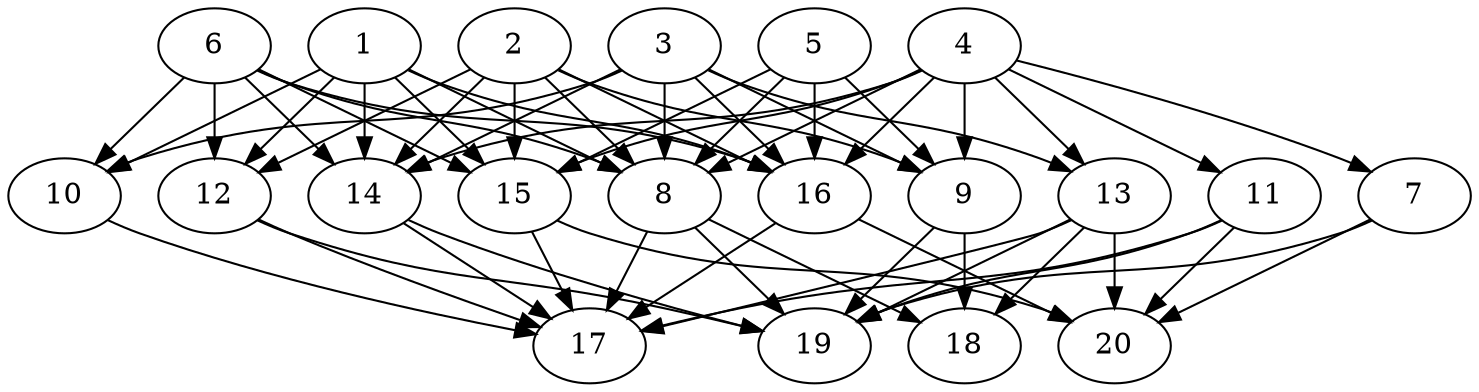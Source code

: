// DAG automatically generated by daggen at Thu Oct  3 13:58:43 2019
// ./daggen --dot -n 20 --ccr 0.5 --fat 0.7 --regular 0.7 --density 0.9 --mindata 5242880 --maxdata 52428800 
digraph G {
  1 [size="47824896", alpha="0.03", expect_size="23912448"] 
  1 -> 8 [size ="23912448"]
  1 -> 10 [size ="23912448"]
  1 -> 12 [size ="23912448"]
  1 -> 14 [size ="23912448"]
  1 -> 15 [size ="23912448"]
  1 -> 16 [size ="23912448"]
  2 [size="95027200", alpha="0.01", expect_size="47513600"] 
  2 -> 8 [size ="47513600"]
  2 -> 9 [size ="47513600"]
  2 -> 12 [size ="47513600"]
  2 -> 14 [size ="47513600"]
  2 -> 15 [size ="47513600"]
  2 -> 16 [size ="47513600"]
  3 [size="104339456", alpha="0.15", expect_size="52169728"] 
  3 -> 8 [size ="52169728"]
  3 -> 9 [size ="52169728"]
  3 -> 10 [size ="52169728"]
  3 -> 13 [size ="52169728"]
  3 -> 14 [size ="52169728"]
  3 -> 16 [size ="52169728"]
  4 [size="51576832", alpha="0.13", expect_size="25788416"] 
  4 -> 7 [size ="25788416"]
  4 -> 8 [size ="25788416"]
  4 -> 9 [size ="25788416"]
  4 -> 11 [size ="25788416"]
  4 -> 13 [size ="25788416"]
  4 -> 14 [size ="25788416"]
  4 -> 15 [size ="25788416"]
  4 -> 16 [size ="25788416"]
  5 [size="36501504", alpha="0.01", expect_size="18250752"] 
  5 -> 8 [size ="18250752"]
  5 -> 9 [size ="18250752"]
  5 -> 15 [size ="18250752"]
  5 -> 16 [size ="18250752"]
  6 [size="51806208", alpha="0.11", expect_size="25903104"] 
  6 -> 8 [size ="25903104"]
  6 -> 10 [size ="25903104"]
  6 -> 12 [size ="25903104"]
  6 -> 14 [size ="25903104"]
  6 -> 15 [size ="25903104"]
  6 -> 16 [size ="25903104"]
  7 [size="42579968", alpha="0.00", expect_size="21289984"] 
  7 -> 19 [size ="21289984"]
  7 -> 20 [size ="21289984"]
  8 [size="35311616", alpha="0.01", expect_size="17655808"] 
  8 -> 17 [size ="17655808"]
  8 -> 18 [size ="17655808"]
  8 -> 19 [size ="17655808"]
  9 [size="11689984", alpha="0.04", expect_size="5844992"] 
  9 -> 18 [size ="5844992"]
  9 -> 19 [size ="5844992"]
  10 [size="30035968", alpha="0.04", expect_size="15017984"] 
  10 -> 17 [size ="15017984"]
  11 [size="80324608", alpha="0.02", expect_size="40162304"] 
  11 -> 17 [size ="40162304"]
  11 -> 19 [size ="40162304"]
  11 -> 20 [size ="40162304"]
  12 [size="92301312", alpha="0.17", expect_size="46150656"] 
  12 -> 17 [size ="46150656"]
  12 -> 19 [size ="46150656"]
  13 [size="94969856", alpha="0.05", expect_size="47484928"] 
  13 -> 17 [size ="47484928"]
  13 -> 18 [size ="47484928"]
  13 -> 19 [size ="47484928"]
  13 -> 20 [size ="47484928"]
  14 [size="73252864", alpha="0.13", expect_size="36626432"] 
  14 -> 17 [size ="36626432"]
  14 -> 19 [size ="36626432"]
  15 [size="42465280", alpha="0.01", expect_size="21232640"] 
  15 -> 17 [size ="21232640"]
  15 -> 20 [size ="21232640"]
  16 [size="48814080", alpha="0.07", expect_size="24407040"] 
  16 -> 17 [size ="24407040"]
  16 -> 20 [size ="24407040"]
  17 [size="102629376", alpha="0.04", expect_size="51314688"] 
  18 [size="104640512", alpha="0.15", expect_size="52320256"] 
  19 [size="13213696", alpha="0.15", expect_size="6606848"] 
  20 [size="33540096", alpha="0.16", expect_size="16770048"] 
}

